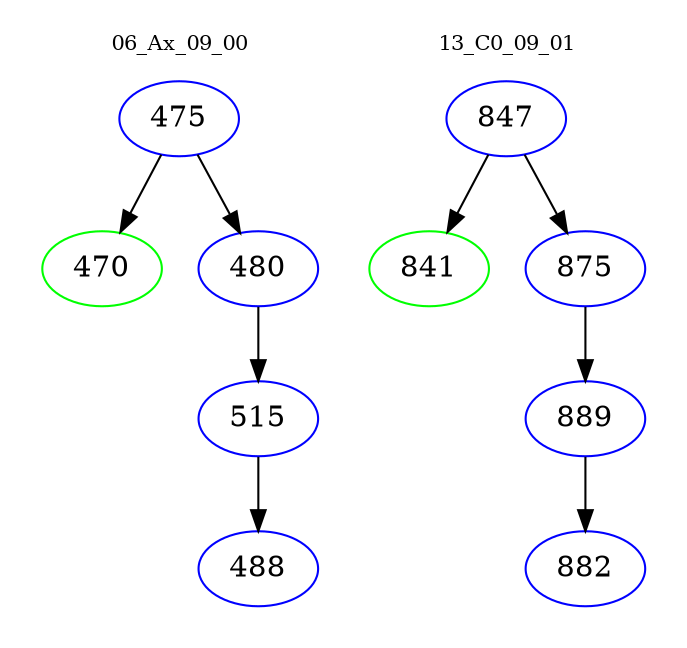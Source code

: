digraph{
subgraph cluster_0 {
color = white
label = "06_Ax_09_00";
fontsize=10;
T0_475 [label="475", color="blue"]
T0_475 -> T0_470 [color="black"]
T0_470 [label="470", color="green"]
T0_475 -> T0_480 [color="black"]
T0_480 [label="480", color="blue"]
T0_480 -> T0_515 [color="black"]
T0_515 [label="515", color="blue"]
T0_515 -> T0_488 [color="black"]
T0_488 [label="488", color="blue"]
}
subgraph cluster_1 {
color = white
label = "13_C0_09_01";
fontsize=10;
T1_847 [label="847", color="blue"]
T1_847 -> T1_841 [color="black"]
T1_841 [label="841", color="green"]
T1_847 -> T1_875 [color="black"]
T1_875 [label="875", color="blue"]
T1_875 -> T1_889 [color="black"]
T1_889 [label="889", color="blue"]
T1_889 -> T1_882 [color="black"]
T1_882 [label="882", color="blue"]
}
}
